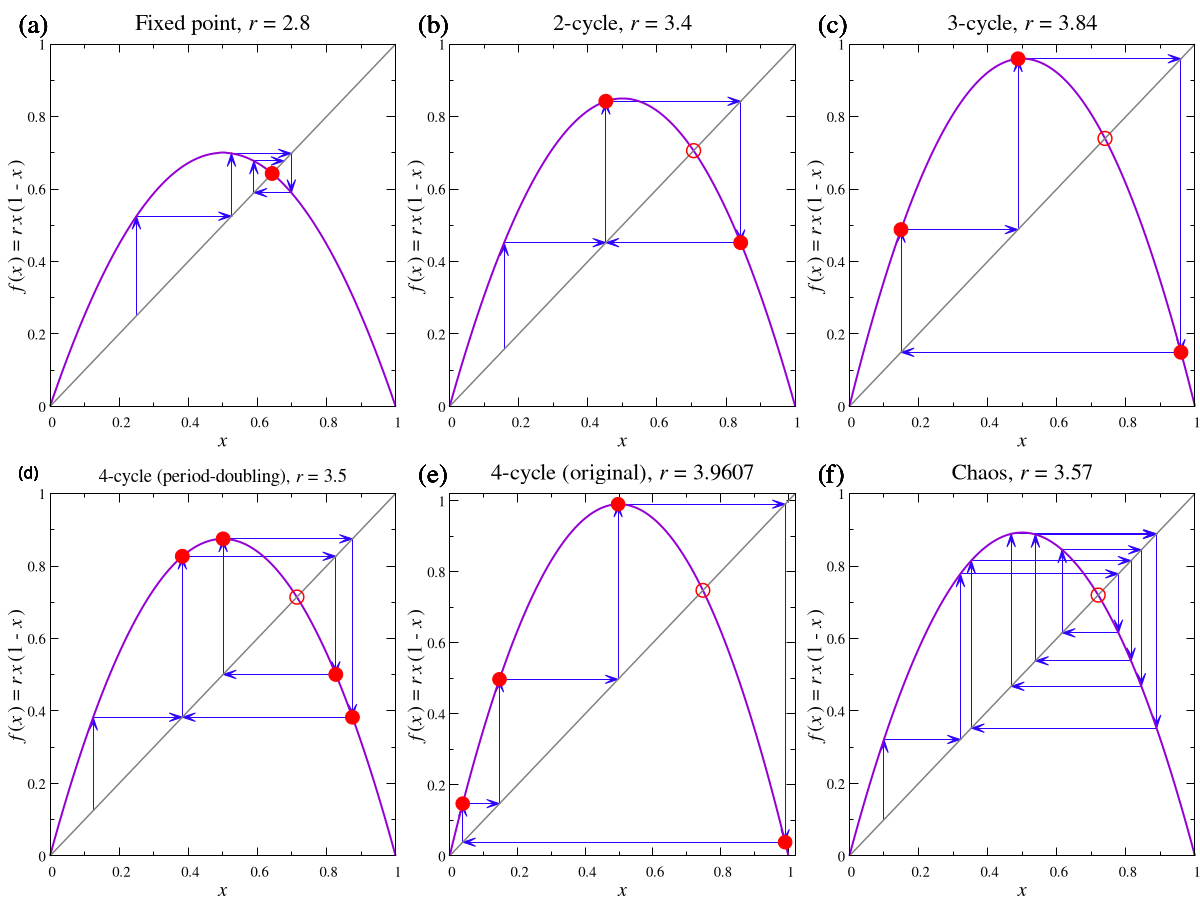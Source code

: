 unset multiplot
reset
set terminal postscript enhanced font "Times, 14"
set output "cobweb.ps"
set encoding iso_8859_1


# set arrow style 1, as a thin arrow
# size length, angle (deg.), backangle (deg.)
set style arrow 1 head size 0.040, 18, 30 filled lw 1.0 lc rgb "#3000ff"

set style line 10 lt 2 lw 1.5 lc rgb "#808080"

dx = 0.015
dy = 0.025
lbfont = "Times, 20"

set label "(a)" at screen dx, 1.0-dy           font lbfont   
set label "(b)" at screen .3333 + dx, 1.0-dy   font lbfont
set label "(c)" at screen .6667 + dx, 1.0-dy   font lbfont
set label "(d)" at screen dx, 0.5-dy
set label "(e)" at screen .3333 + dx, .5-dy    font lbfont
set label "(f)" at screen .6667 + dx, .5-dy    font lbfont

titlefont = "Times, 17"

set tmargin 2.0
set bmargin 2.0
set rmargin 0.5
set lmargin 5.5

tcfont = "Times, 11"

set xlabel "{/Times-Italic x}" offset 0, 1.0 font "Times, 15"
set xtics .2 font tcfont offset 0, 0.3
set mxtics 2

set ylabel "{/Times-Italic f}{/=8 &{i}}({/Times-Italic x}{/=8 &{i}}) = {/Times-Italic r{/=8 &{i}}x}{/=8 &{i}}(1 - {/Times-Italic x}{/=8 &{i}})" offset 3.0, 0 font "Times, 15"
set ytics .2 font tcfont offset 0.5, 0
set mytics 2

set multiplot
set size 0.3333, 0.5
set origin 0.0, 0.5

r = 2.8
f(x) = r*x*(1-x)
x0 = 0.25
x1 = f(x0)
x2 = f(x1)
x3 = f(x2)
x4 = f(x3)
x5 = f(x4)
x6 = f(x5)
x7 = f(x6)
xf = 1 - 1/r;

set title 'Fixed point, {/Times-Italic r} = 2.8' offset 0, -0.5 font titlefont


# a circle at the fixed point         
set object 11 circle at xf, xf size 0.020 front fc rgb "#ff0000" fs solid

set arrow  1 from x0, x0 to x0, x1 as 1
set arrow  2 from x0, x1 to x1, x1 as 1
set arrow  3 from x1, x1 to x1, x2 as 1
set arrow  4 from x1, x2 to x2, x2 as 1
set arrow  5 from x2, x2 to x2, x3 as 1
set arrow  6 from x2, x3 to x3, x3 as 1
set arrow  7 from x3, x3 to x3, x4 as 1
set arrow  8 from x3, x4 to x4, x4 as 1
#set arrow  9 from x4, x4 to x4, x5 as 1
#set arrow 10 from x4, x5 to x5, x5 as 1
#set arrow 11 from x5, x5 to x5, x6 as 1
#set arrow 12 from x5, x6 to x6, x6 as 1
#set arrow 13 from x6, x6 to x6, x7 as 1
#set arrow 14 from x6, x7 to x7, x7 as 1

#set tics font "Times, 12"
tcfont = "Times, 12"


plot [0:1][:1] f(x) lw 2.0 not, \
               x    ls 10  not

unset object
unset arrow




set origin 0.3333, 0.5


r = 3.4
x0 = 0.157845
f(x) = r*x*(1-x)
x1 = f(x0)
x2 = f(x1)
x3 = f(x2)
xf = 1 - 1/r;

set title "2-cycle, {/Times-Italic r} = 3.4" font titlefont

set object 11 circle at xf, xf size 0.020 front fc rgb "#ff0000" fs empty lw 1.5
set object 12 circle at x2, x3 size 0.020 front fc rgb "#ff0000" fs solid
set object 13 circle at x3, x2 size 0.020 front fc rgb "#ff0000" fs solid


set arrow 1 from x0, x0 to x0, x1 as 1 
set arrow 2 from x0, x1 to x1, x1 as 1
set arrow 3 from x1, x1 to x1, x2 as 1
set arrow 4 from x1, x2 to x2, x2 as 1
set arrow 5 from x2, x2 to x2, x3 as 1
set arrow 6 from x2, x3 to x3, x3 as 1

plot [0:1][:1] f(x) lw 2.0 not, \
               x    ls 10  not


unset object
unset arrow






set origin 0.6667, 0.5


r = 3.84
x0 = 0.149407
f(x) = r*x*(1-x)
x1 = f(x0)
x2 = f(x1)
x3 = f(x2)
x4 = f(x3)
xf = 1 - 1/r;

set title "3-cycle, {/Times-Italic r} = 3.84" font titlefont

set object 11 circle at xf, xf size 0.020 front fc rgb "#ff0000" fs empty lw 1.5
set object 12 circle at x1, x2 size 0.020 front fc rgb "#ff0000" fs solid
set object 13 circle at x2, x3 size 0.020 front fc rgb "#ff0000" fs solid
set object 14 circle at x3, x4 size 0.020 front fc rgb "#ff0000" fs solid


set arrow 1 from x0, x0 to x0, x1 as 1
set arrow 2 from x0, x1 to x1, x1 as 1
set arrow 3 from x1, x1 to x1, x2 as 1
set arrow 4 from x1, x2 to x2, x2 as 1
set arrow 5 from x2, x2 to x2, x3 as 1
set arrow 6 from x2, x3 to x3, x3 as 1

plot [0:1][0:1] f(x) lw 2.0 not, \
                x    ls 10  not

unset object
unset arrow



set origin 0, 0

r = 3.5
x0 = 0.125003
f(x) = r*x*(1-x)
x1 = f(x0)
x2 = f(x1)
x3 = f(x2)
x4 = f(x3)
x5 = f(x4)
xf = 1 - 1/r;

set title "4-cycle (period-doubling), {/Times-Italic r} = 3.5" font "Times, 14"

set object 11 circle at xf, xf size 0.020 front fc rgb "#ff0000" fs empty lw 1.5
set object 12 circle at x1, x2 size 0.020 front fc rgb "#ff0000" fs solid
set object 13 circle at x2, x3 size 0.020 front fc rgb "#ff0000" fs solid
set object 14 circle at x3, x4 size 0.020 front fc rgb "#ff0000" fs solid
set object 15 circle at x4, x5 size 0.020 front fc rgb "#ff0000" fs solid


set arrow  1 from x0, x0 to x0, x1 as 1
set arrow  2 from x0, x1 to x1, x1 as 1
set arrow  3 from x1, x1 to x1, x2 as 1
set arrow  4 from x1, x2 to x2, x2 as 1
set arrow  5 from x2, x2 to x2, x3 as 1
set arrow  6 from x2, x3 to x3, x3 as 1
set arrow  7 from x3, x3 to x3, x4 as 1
set arrow  8 from x3, x4 to x4, x4 as 1
set arrow  9 from x4, x4 to x4, x5 as 1
set arrow 10 from x4, x5 to x5, x5 as 1

plot [0:1][:1] f(x) lw 2.0 not, \
               x    ls 10  not

unset object
unset arrow



set origin 0.3333, 0

r = 3.9607
x0 = 0.0386559
f(x) = r*x*(1-x)
x1 = f(x0)
x2 = f(x1)
x3 = f(x2)
x4 = f(x3)
x5 = f(x4)
xf = 1 - 1/r;

set title "4-cycle (original), {/Times-Italic r} = 3.9607" font titlefont

set object 11 circle at xf, xf size 0.020 front fc rgb "#ff0000" fs empty lw 1.5
set object 12 circle at x1, x2 size 0.020 front fc rgb "#ff0000" fs solid
set object 13 circle at x2, x3 size 0.020 front fc rgb "#ff0000" fs solid
set object 14 circle at x3, x4 size 0.020 front fc rgb "#ff0000" fs solid
set object 15 circle at x4, x5 size 0.020 front fc rgb "#ff0000" fs solid


set arrow 1 from x0, x0 to x0, x1 as 1 
set arrow 2 from x0, x1 to x1, x1 as 1
set arrow 3 from x1, x1 to x1, x2 as 1
set arrow 4 from x1, x2 to x2, x2 as 1
set arrow 5 from x2, x2 to x2, x3 as 1
set arrow 6 from x2, x3 to x3, x3 as 1
set arrow 7 from x3, x3 to x3, x4 as 1
set arrow 8 from x3, x4 to x4, x4 as 1

plot [0:1.02][0:1.02] f(x) lw 2.0 not, \
                      x    ls 10  not

unset object
unset arrow



set origin 0.6667, 0

r = 3.57
f(x) = r*x*(1-x)
x0  = 0.1
x1  = f(x0)
x2  = f(x1)
x3  = f(x2)
x4  = f(x3)
x5  = f(x4)
x6  = f(x5)
x7  = f(x6)
x8  = f(x7)
x9  = f(x8)
x10 = f(x9)
xf = 1 - 1/r;

set title "Chaos, {/Times-Italic r} = 3.57" offset 0, -0.5 font titlefont

set object 11 circle at xf, xf size 0.020 front fc rgb "#ff0000" fs empty lw 1.5

set arrow  1 from x0,  x0  to x0,  x1  as 1 
set arrow  2 from x0,  x1  to x1,  x1  as 1    
set arrow  3 from x1,  x1  to x1,  x2  as 1
set arrow  4 from x1,  x2  to x2,  x2  as 1
set arrow  5 from x2,  x2  to x2,  x3  as 1
set arrow  6 from x2,  x3  to x3,  x3  as 1
set arrow  7 from x3,  x3  to x3,  x4  as 1
set arrow  8 from x3,  x4  to x4,  x4  as 1
set arrow  9 from x4,  x4  to x4,  x5  as 1
set arrow 10 from x4,  x5  to x5,  x5  as 1
set arrow 11 from x5,  x5  to x5,  x6  as 1
set arrow 12 from x5,  x6  to x6,  x6  as 1
set arrow 13 from x6,  x6  to x6,  x7  as 1
set arrow 14 from x6,  x7  to x7,  x7  as 1
set arrow 15 from x7,  x7  to x7,  x8  as 1
set arrow 16 from x7,  x8  to x8,  x8  as 1
set arrow 17 from x8,  x8  to x8,  x9  as 1
set arrow 18 from x8,  x9  to x9,  x9  as 1
set arrow 19 from x9,  x9  to x9,  x10 as 1
set arrow 20 from x9,  x10 to x10, x10 as 1



plot [0:1][0:1.0] f(x) lw 2.0 not, \
                  x    ls 10  not

unset object
unset arrow

unset multiplot
unset output
set terminal wxt
reset

